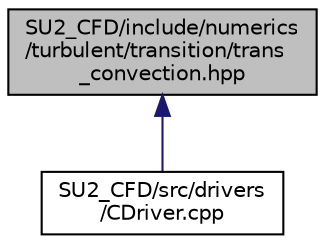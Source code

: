 digraph "SU2_CFD/include/numerics/turbulent/transition/trans_convection.hpp"
{
 // LATEX_PDF_SIZE
  edge [fontname="Helvetica",fontsize="10",labelfontname="Helvetica",labelfontsize="10"];
  node [fontname="Helvetica",fontsize="10",shape=record];
  Node1 [label="SU2_CFD/include/numerics\l/turbulent/transition/trans\l_convection.hpp",height=0.2,width=0.4,color="black", fillcolor="grey75", style="filled", fontcolor="black",tooltip="Delarations of numerics classes for discretization of convective fluxes in transition problems."];
  Node1 -> Node2 [dir="back",color="midnightblue",fontsize="10",style="solid",fontname="Helvetica"];
  Node2 [label="SU2_CFD/src/drivers\l/CDriver.cpp",height=0.2,width=0.4,color="black", fillcolor="white", style="filled",URL="$CDriver_8cpp.html",tooltip="The main subroutines for driving single or multi-zone problems."];
}
